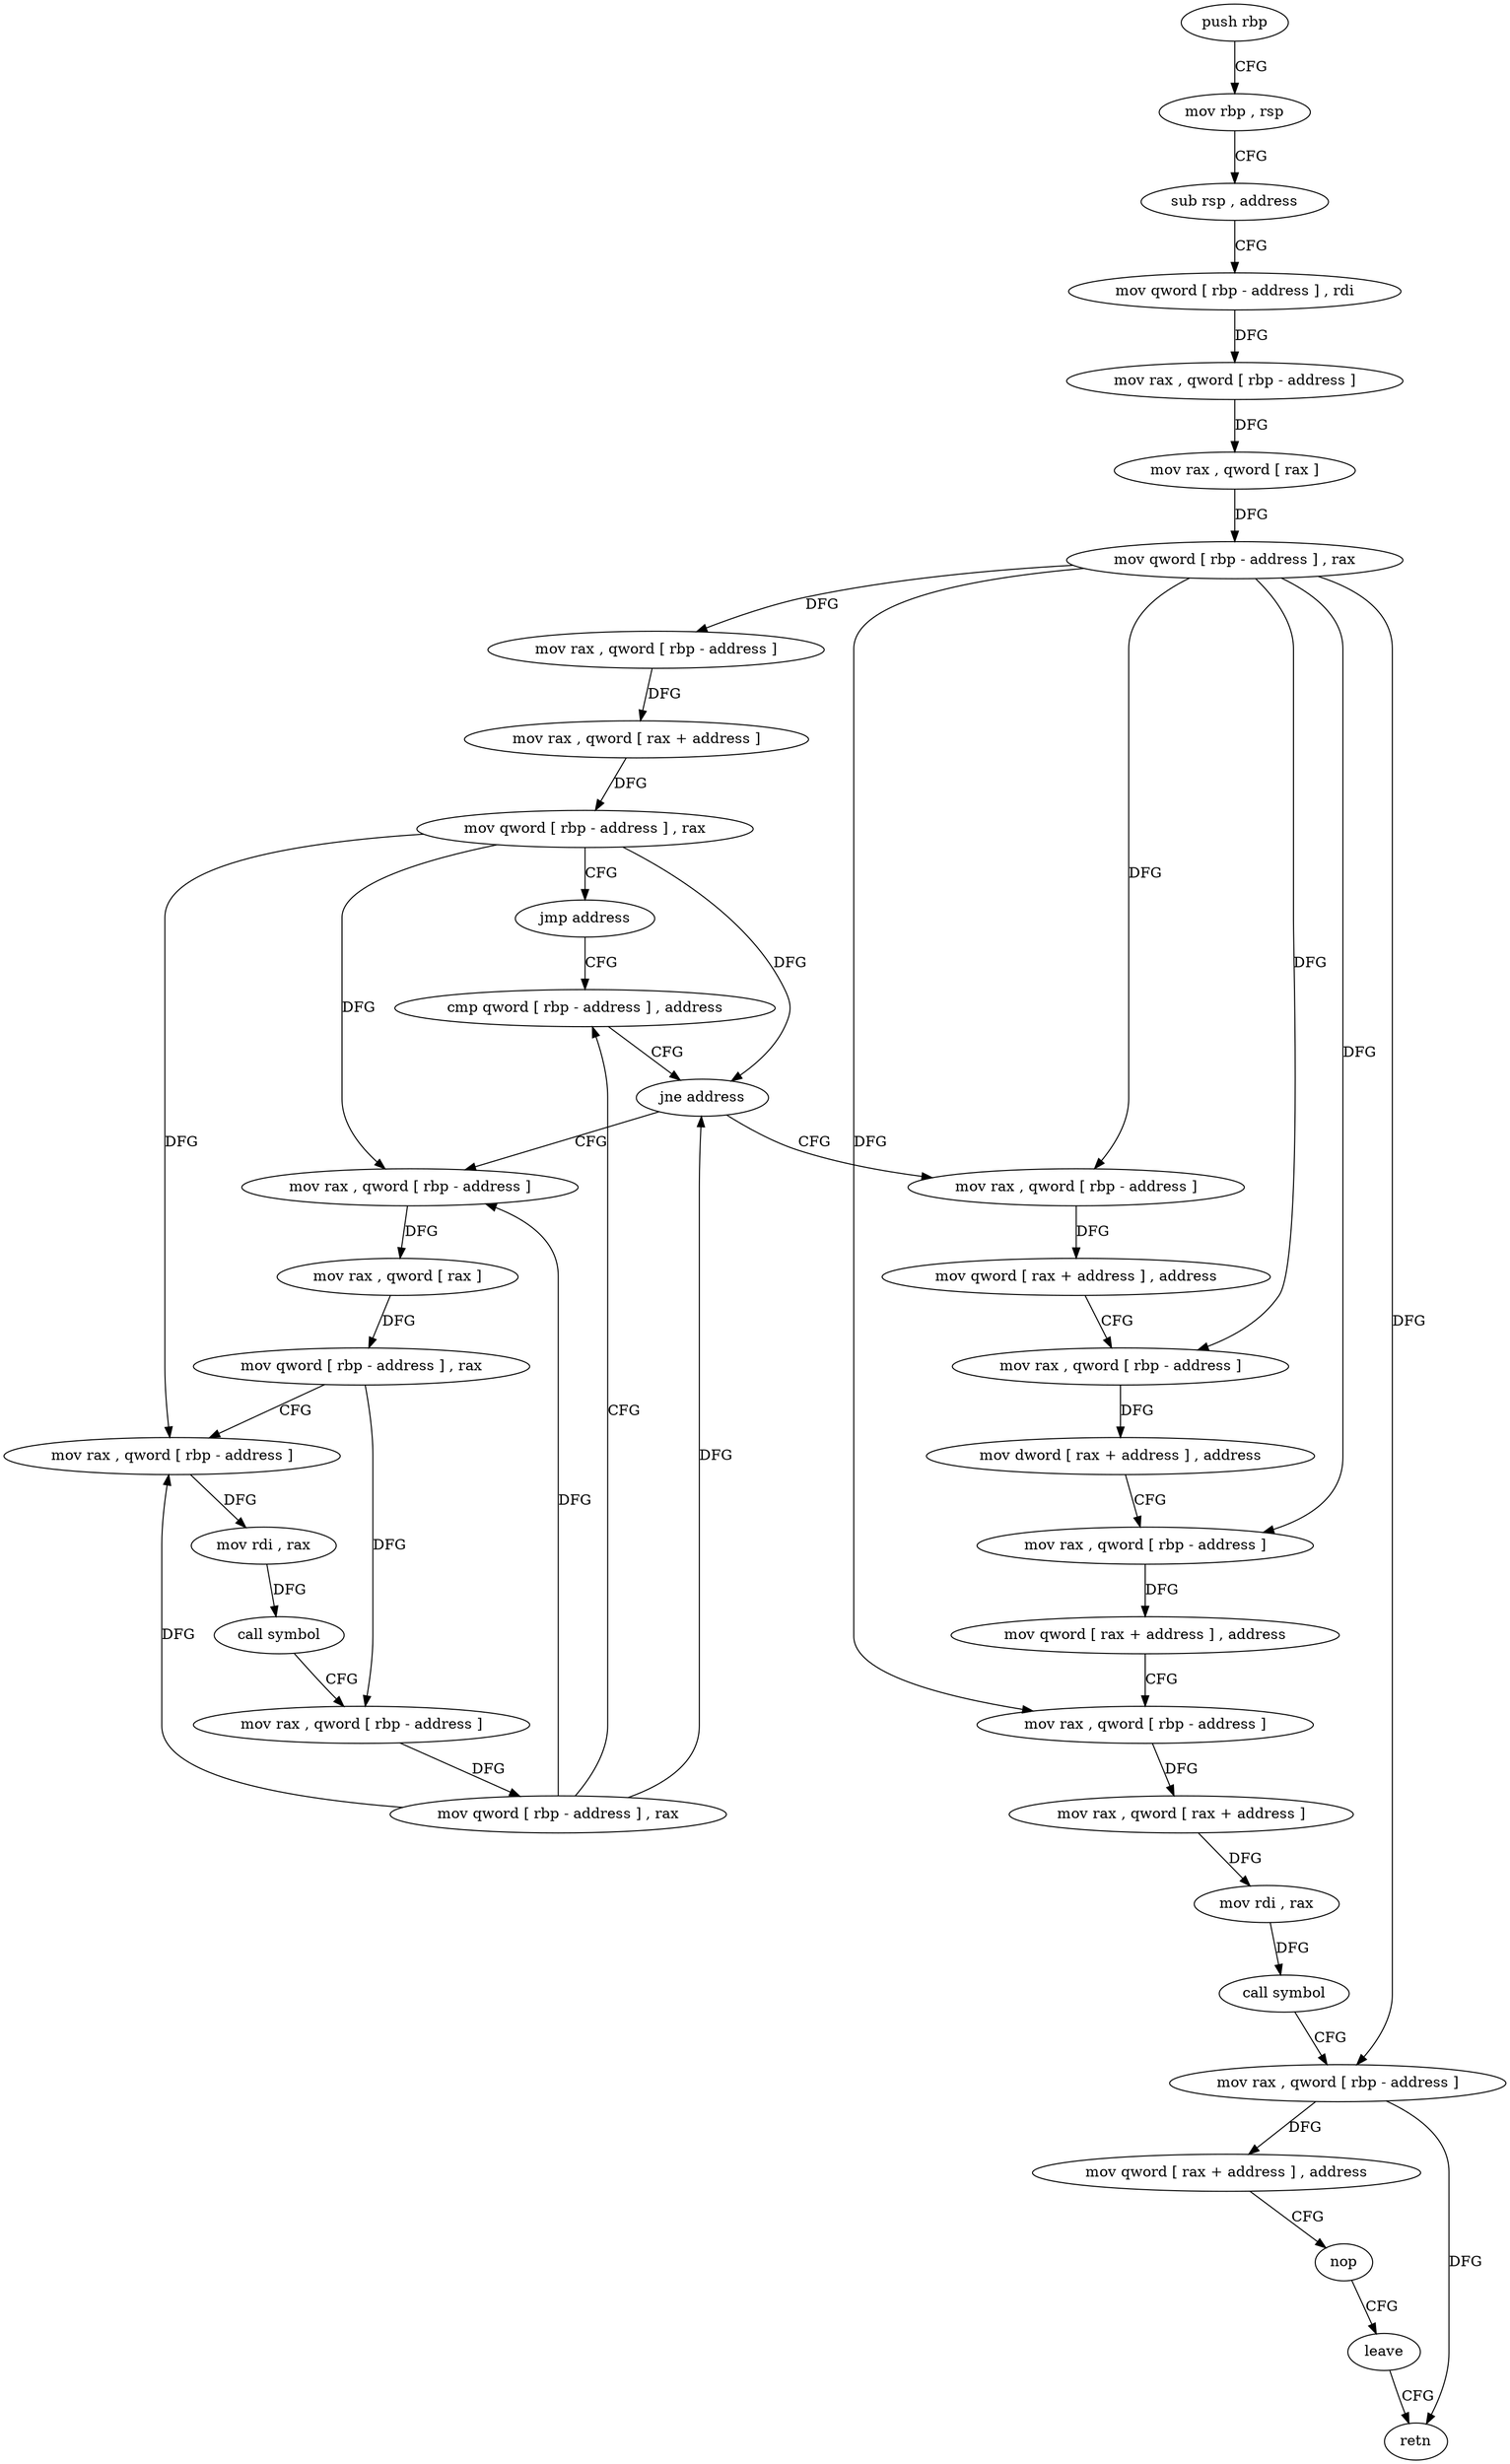 digraph "func" {
"4390102" [label = "push rbp" ]
"4390103" [label = "mov rbp , rsp" ]
"4390106" [label = "sub rsp , address" ]
"4390110" [label = "mov qword [ rbp - address ] , rdi" ]
"4390114" [label = "mov rax , qword [ rbp - address ]" ]
"4390118" [label = "mov rax , qword [ rax ]" ]
"4390121" [label = "mov qword [ rbp - address ] , rax" ]
"4390125" [label = "mov rax , qword [ rbp - address ]" ]
"4390129" [label = "mov rax , qword [ rax + address ]" ]
"4390133" [label = "mov qword [ rbp - address ] , rax" ]
"4390137" [label = "jmp address" ]
"4390170" [label = "cmp qword [ rbp - address ] , address" ]
"4390175" [label = "jne address" ]
"4390139" [label = "mov rax , qword [ rbp - address ]" ]
"4390177" [label = "mov rax , qword [ rbp - address ]" ]
"4390143" [label = "mov rax , qword [ rax ]" ]
"4390146" [label = "mov qword [ rbp - address ] , rax" ]
"4390150" [label = "mov rax , qword [ rbp - address ]" ]
"4390154" [label = "mov rdi , rax" ]
"4390157" [label = "call symbol" ]
"4390162" [label = "mov rax , qword [ rbp - address ]" ]
"4390166" [label = "mov qword [ rbp - address ] , rax" ]
"4390181" [label = "mov qword [ rax + address ] , address" ]
"4390189" [label = "mov rax , qword [ rbp - address ]" ]
"4390193" [label = "mov dword [ rax + address ] , address" ]
"4390203" [label = "mov rax , qword [ rbp - address ]" ]
"4390207" [label = "mov qword [ rax + address ] , address" ]
"4390215" [label = "mov rax , qword [ rbp - address ]" ]
"4390219" [label = "mov rax , qword [ rax + address ]" ]
"4390223" [label = "mov rdi , rax" ]
"4390226" [label = "call symbol" ]
"4390231" [label = "mov rax , qword [ rbp - address ]" ]
"4390235" [label = "mov qword [ rax + address ] , address" ]
"4390243" [label = "nop" ]
"4390244" [label = "leave" ]
"4390245" [label = "retn" ]
"4390102" -> "4390103" [ label = "CFG" ]
"4390103" -> "4390106" [ label = "CFG" ]
"4390106" -> "4390110" [ label = "CFG" ]
"4390110" -> "4390114" [ label = "DFG" ]
"4390114" -> "4390118" [ label = "DFG" ]
"4390118" -> "4390121" [ label = "DFG" ]
"4390121" -> "4390125" [ label = "DFG" ]
"4390121" -> "4390177" [ label = "DFG" ]
"4390121" -> "4390189" [ label = "DFG" ]
"4390121" -> "4390203" [ label = "DFG" ]
"4390121" -> "4390215" [ label = "DFG" ]
"4390121" -> "4390231" [ label = "DFG" ]
"4390125" -> "4390129" [ label = "DFG" ]
"4390129" -> "4390133" [ label = "DFG" ]
"4390133" -> "4390137" [ label = "CFG" ]
"4390133" -> "4390175" [ label = "DFG" ]
"4390133" -> "4390139" [ label = "DFG" ]
"4390133" -> "4390150" [ label = "DFG" ]
"4390137" -> "4390170" [ label = "CFG" ]
"4390170" -> "4390175" [ label = "CFG" ]
"4390175" -> "4390139" [ label = "CFG" ]
"4390175" -> "4390177" [ label = "CFG" ]
"4390139" -> "4390143" [ label = "DFG" ]
"4390177" -> "4390181" [ label = "DFG" ]
"4390143" -> "4390146" [ label = "DFG" ]
"4390146" -> "4390150" [ label = "CFG" ]
"4390146" -> "4390162" [ label = "DFG" ]
"4390150" -> "4390154" [ label = "DFG" ]
"4390154" -> "4390157" [ label = "DFG" ]
"4390157" -> "4390162" [ label = "CFG" ]
"4390162" -> "4390166" [ label = "DFG" ]
"4390166" -> "4390170" [ label = "CFG" ]
"4390166" -> "4390175" [ label = "DFG" ]
"4390166" -> "4390139" [ label = "DFG" ]
"4390166" -> "4390150" [ label = "DFG" ]
"4390181" -> "4390189" [ label = "CFG" ]
"4390189" -> "4390193" [ label = "DFG" ]
"4390193" -> "4390203" [ label = "CFG" ]
"4390203" -> "4390207" [ label = "DFG" ]
"4390207" -> "4390215" [ label = "CFG" ]
"4390215" -> "4390219" [ label = "DFG" ]
"4390219" -> "4390223" [ label = "DFG" ]
"4390223" -> "4390226" [ label = "DFG" ]
"4390226" -> "4390231" [ label = "CFG" ]
"4390231" -> "4390235" [ label = "DFG" ]
"4390231" -> "4390245" [ label = "DFG" ]
"4390235" -> "4390243" [ label = "CFG" ]
"4390243" -> "4390244" [ label = "CFG" ]
"4390244" -> "4390245" [ label = "CFG" ]
}
